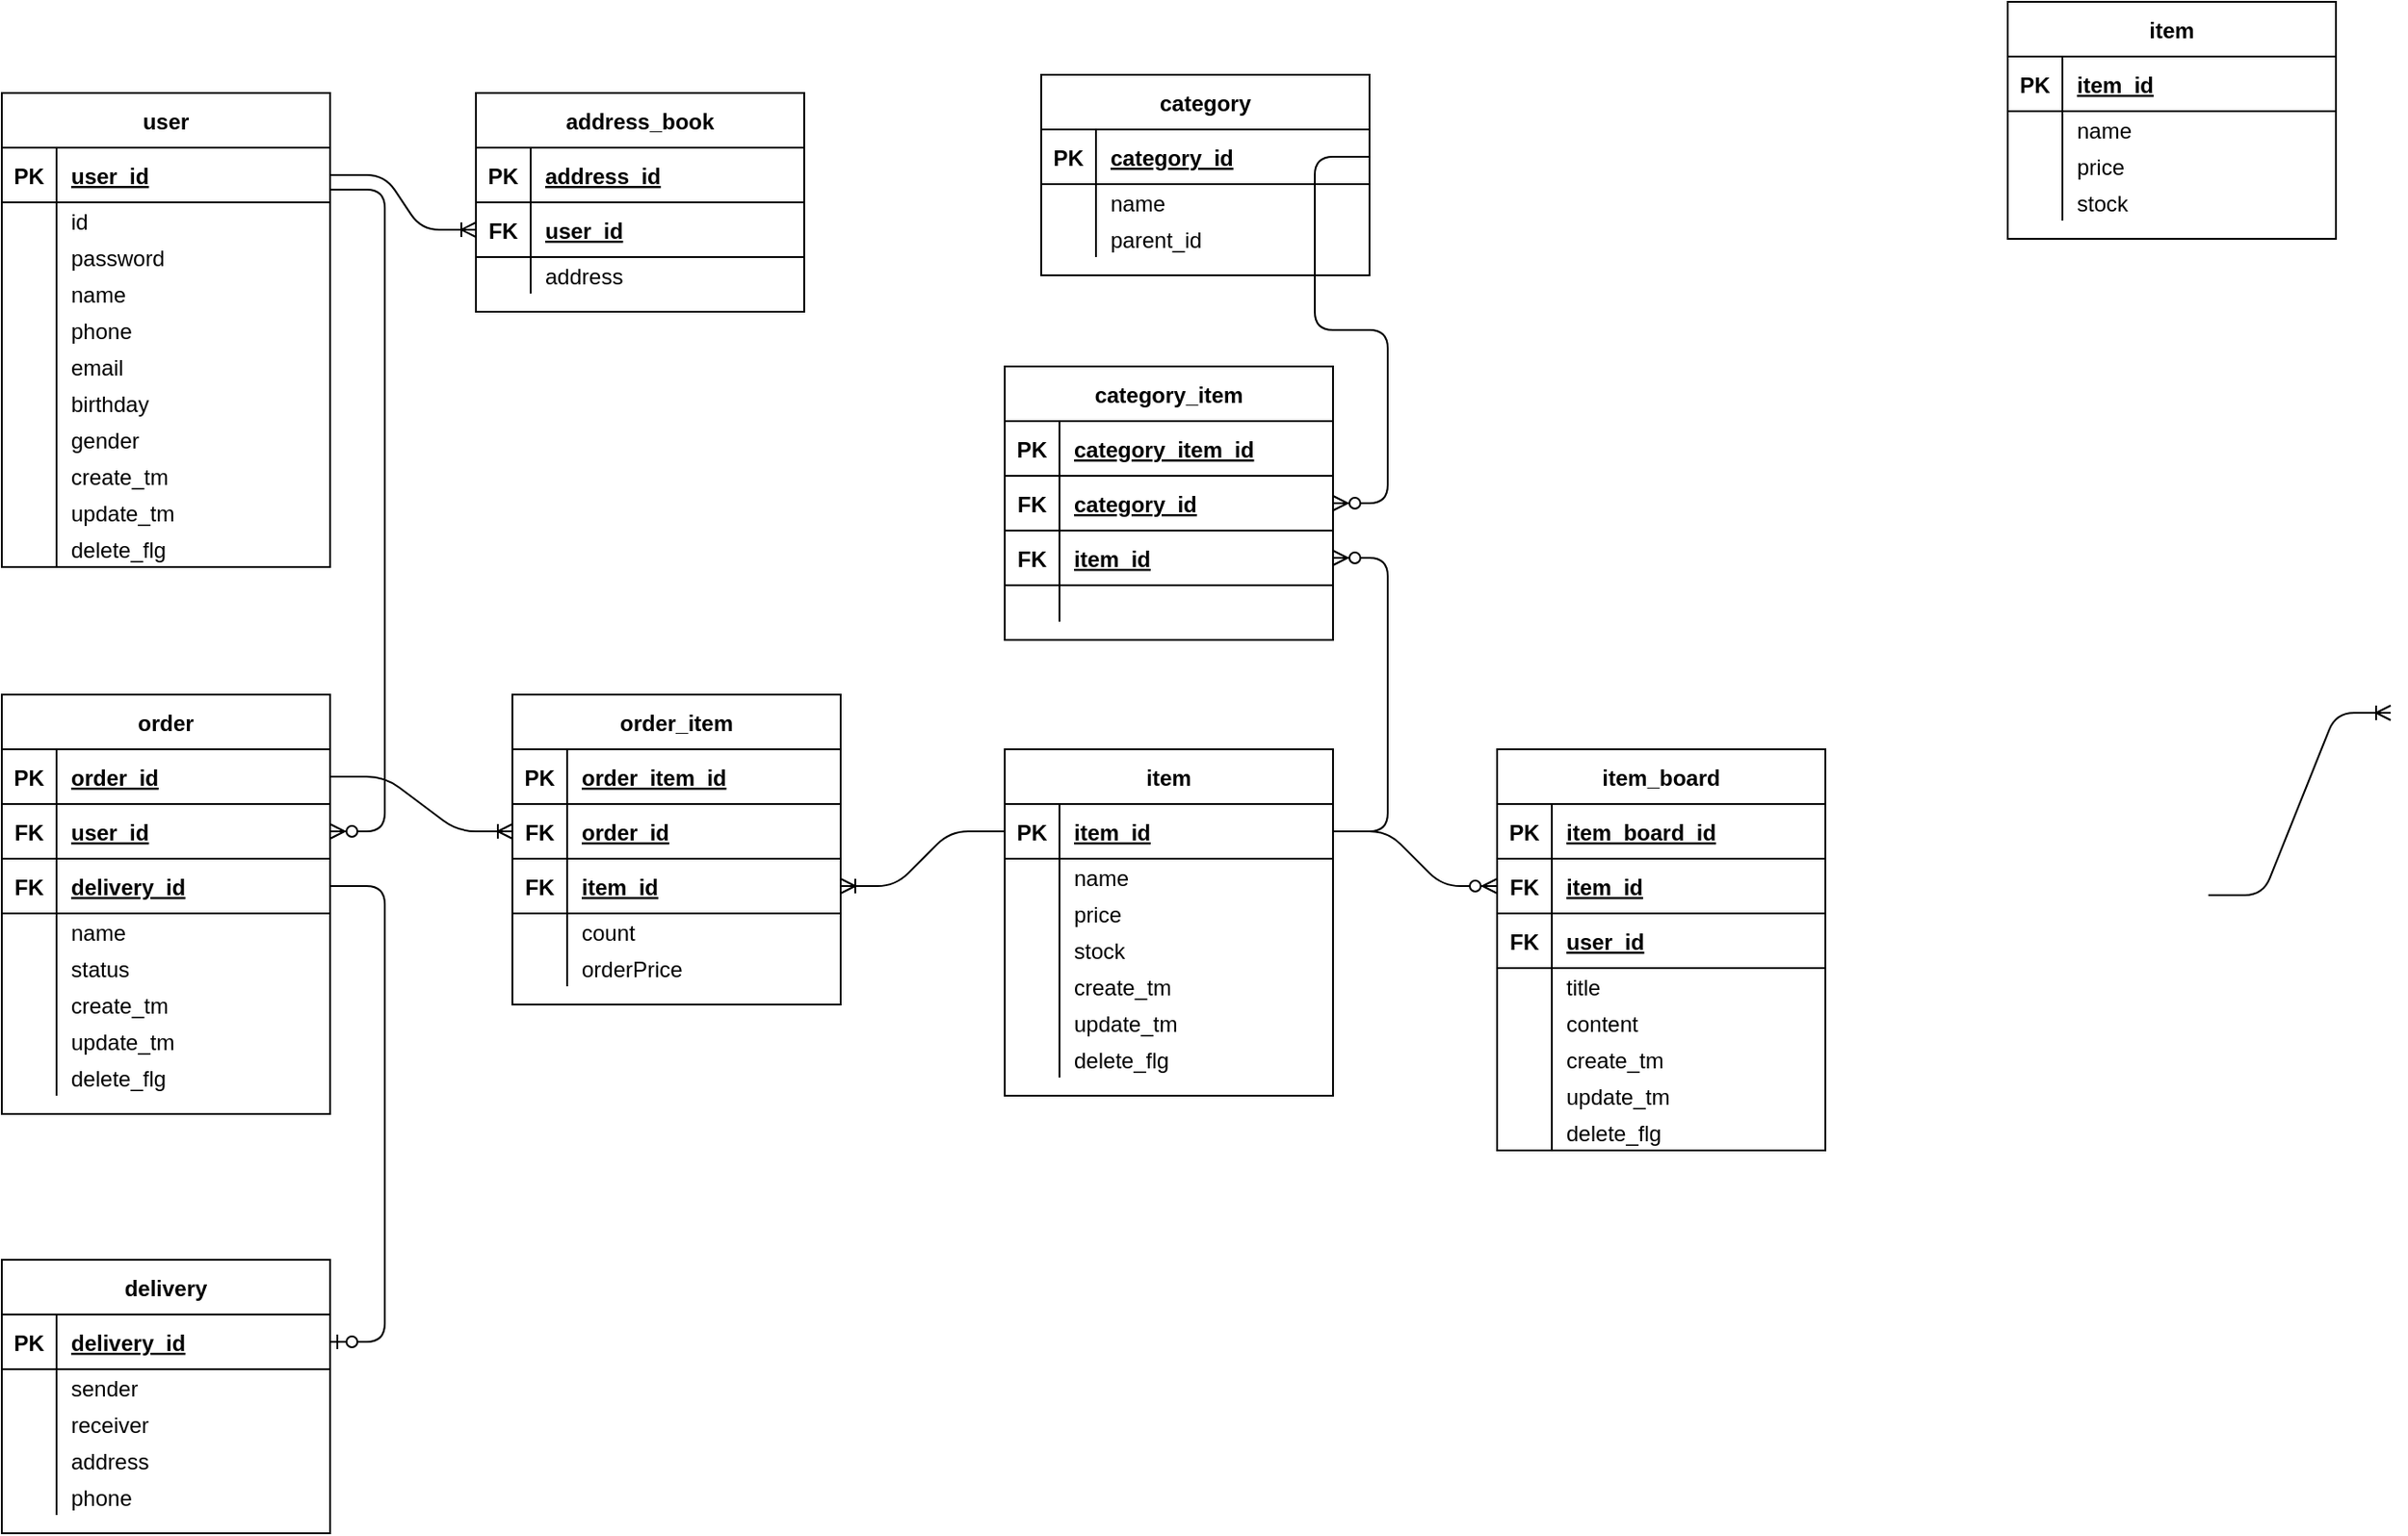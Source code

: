 <mxfile version="14.7.2" type="github">
  <diagram id="hS0-Jv9Vj2bL1MJ7biXk" name="Page-1">
    <mxGraphModel dx="1666" dy="723" grid="1" gridSize="10" guides="1" tooltips="1" connect="1" arrows="1" fold="1" page="1" pageScale="1" pageWidth="3300" pageHeight="4681" math="0" shadow="0">
      <root>
        <object label="" id="0">
          <mxCell />
        </object>
        <mxCell id="1" parent="0" />
        <mxCell id="uE4KDx4OiM6YPT5_iRpZ-2" value="user" style="shape=table;startSize=30;container=1;collapsible=1;childLayout=tableLayout;fixedRows=1;rowLines=0;fontStyle=1;align=center;resizeLast=1;" parent="1" vertex="1">
          <mxGeometry x="70" y="60" width="180" height="260" as="geometry" />
        </mxCell>
        <mxCell id="uE4KDx4OiM6YPT5_iRpZ-3" value="" style="shape=partialRectangle;collapsible=0;dropTarget=0;pointerEvents=0;fillColor=none;top=0;left=0;bottom=1;right=0;points=[[0,0.5],[1,0.5]];portConstraint=eastwest;" parent="uE4KDx4OiM6YPT5_iRpZ-2" vertex="1">
          <mxGeometry y="30" width="180" height="30" as="geometry" />
        </mxCell>
        <mxCell id="uE4KDx4OiM6YPT5_iRpZ-4" value="PK" style="shape=partialRectangle;connectable=0;fillColor=none;top=0;left=0;bottom=0;right=0;fontStyle=1;overflow=hidden;" parent="uE4KDx4OiM6YPT5_iRpZ-3" vertex="1">
          <mxGeometry width="30" height="30" as="geometry" />
        </mxCell>
        <mxCell id="uE4KDx4OiM6YPT5_iRpZ-5" value="user_id" style="shape=partialRectangle;connectable=0;fillColor=none;top=0;left=0;bottom=0;right=0;align=left;spacingLeft=6;fontStyle=5;overflow=hidden;" parent="uE4KDx4OiM6YPT5_iRpZ-3" vertex="1">
          <mxGeometry x="30" width="150" height="30" as="geometry" />
        </mxCell>
        <mxCell id="uE4KDx4OiM6YPT5_iRpZ-6" value="" style="shape=partialRectangle;collapsible=0;dropTarget=0;pointerEvents=0;fillColor=none;top=0;left=0;bottom=0;right=0;points=[[0,0.5],[1,0.5]];portConstraint=eastwest;" parent="uE4KDx4OiM6YPT5_iRpZ-2" vertex="1">
          <mxGeometry y="60" width="180" height="20" as="geometry" />
        </mxCell>
        <mxCell id="uE4KDx4OiM6YPT5_iRpZ-7" value="" style="shape=partialRectangle;connectable=0;fillColor=none;top=0;left=0;bottom=0;right=0;editable=1;overflow=hidden;" parent="uE4KDx4OiM6YPT5_iRpZ-6" vertex="1">
          <mxGeometry width="30" height="20" as="geometry" />
        </mxCell>
        <mxCell id="uE4KDx4OiM6YPT5_iRpZ-8" value="id " style="shape=partialRectangle;connectable=0;fillColor=none;top=0;left=0;bottom=0;right=0;align=left;spacingLeft=6;overflow=hidden;" parent="uE4KDx4OiM6YPT5_iRpZ-6" vertex="1">
          <mxGeometry x="30" width="150" height="20" as="geometry" />
        </mxCell>
        <mxCell id="uE4KDx4OiM6YPT5_iRpZ-9" value="" style="shape=partialRectangle;collapsible=0;dropTarget=0;pointerEvents=0;fillColor=none;top=0;left=0;bottom=0;right=0;points=[[0,0.5],[1,0.5]];portConstraint=eastwest;" parent="uE4KDx4OiM6YPT5_iRpZ-2" vertex="1">
          <mxGeometry y="80" width="180" height="20" as="geometry" />
        </mxCell>
        <mxCell id="uE4KDx4OiM6YPT5_iRpZ-10" value="" style="shape=partialRectangle;connectable=0;fillColor=none;top=0;left=0;bottom=0;right=0;editable=1;overflow=hidden;" parent="uE4KDx4OiM6YPT5_iRpZ-9" vertex="1">
          <mxGeometry width="30" height="20" as="geometry" />
        </mxCell>
        <mxCell id="uE4KDx4OiM6YPT5_iRpZ-11" value="password" style="shape=partialRectangle;connectable=0;fillColor=none;top=0;left=0;bottom=0;right=0;align=left;spacingLeft=6;overflow=hidden;" parent="uE4KDx4OiM6YPT5_iRpZ-9" vertex="1">
          <mxGeometry x="30" width="150" height="20" as="geometry" />
        </mxCell>
        <mxCell id="dlGjpm0x64itvXXGKCWl-2" value="" style="shape=partialRectangle;collapsible=0;dropTarget=0;pointerEvents=0;fillColor=none;top=0;left=0;bottom=0;right=0;points=[[0,0.5],[1,0.5]];portConstraint=eastwest;" parent="uE4KDx4OiM6YPT5_iRpZ-2" vertex="1">
          <mxGeometry y="100" width="180" height="20" as="geometry" />
        </mxCell>
        <mxCell id="dlGjpm0x64itvXXGKCWl-3" value="" style="shape=partialRectangle;connectable=0;fillColor=none;top=0;left=0;bottom=0;right=0;editable=1;overflow=hidden;" parent="dlGjpm0x64itvXXGKCWl-2" vertex="1">
          <mxGeometry width="30" height="20" as="geometry" />
        </mxCell>
        <mxCell id="dlGjpm0x64itvXXGKCWl-4" value="name" style="shape=partialRectangle;connectable=0;fillColor=none;top=0;left=0;bottom=0;right=0;align=left;spacingLeft=6;overflow=hidden;" parent="dlGjpm0x64itvXXGKCWl-2" vertex="1">
          <mxGeometry x="30" width="150" height="20" as="geometry" />
        </mxCell>
        <mxCell id="dlGjpm0x64itvXXGKCWl-5" value="" style="shape=partialRectangle;collapsible=0;dropTarget=0;pointerEvents=0;fillColor=none;top=0;left=0;bottom=0;right=0;points=[[0,0.5],[1,0.5]];portConstraint=eastwest;" parent="uE4KDx4OiM6YPT5_iRpZ-2" vertex="1">
          <mxGeometry y="120" width="180" height="20" as="geometry" />
        </mxCell>
        <mxCell id="dlGjpm0x64itvXXGKCWl-6" value="" style="shape=partialRectangle;connectable=0;fillColor=none;top=0;left=0;bottom=0;right=0;editable=1;overflow=hidden;" parent="dlGjpm0x64itvXXGKCWl-5" vertex="1">
          <mxGeometry width="30" height="20" as="geometry" />
        </mxCell>
        <mxCell id="dlGjpm0x64itvXXGKCWl-7" value="phone" style="shape=partialRectangle;connectable=0;fillColor=none;top=0;left=0;bottom=0;right=0;align=left;spacingLeft=6;overflow=hidden;" parent="dlGjpm0x64itvXXGKCWl-5" vertex="1">
          <mxGeometry x="30" width="150" height="20" as="geometry" />
        </mxCell>
        <mxCell id="uE4KDx4OiM6YPT5_iRpZ-12" value="" style="shape=partialRectangle;collapsible=0;dropTarget=0;pointerEvents=0;fillColor=none;top=0;left=0;bottom=0;right=0;points=[[0,0.5],[1,0.5]];portConstraint=eastwest;" parent="uE4KDx4OiM6YPT5_iRpZ-2" vertex="1">
          <mxGeometry y="140" width="180" height="20" as="geometry" />
        </mxCell>
        <mxCell id="uE4KDx4OiM6YPT5_iRpZ-13" value="" style="shape=partialRectangle;connectable=0;fillColor=none;top=0;left=0;bottom=0;right=0;editable=1;overflow=hidden;" parent="uE4KDx4OiM6YPT5_iRpZ-12" vertex="1">
          <mxGeometry width="30" height="20" as="geometry" />
        </mxCell>
        <mxCell id="uE4KDx4OiM6YPT5_iRpZ-14" value="email" style="shape=partialRectangle;connectable=0;fillColor=none;top=0;left=0;bottom=0;right=0;align=left;spacingLeft=6;overflow=hidden;" parent="uE4KDx4OiM6YPT5_iRpZ-12" vertex="1">
          <mxGeometry x="30" width="150" height="20" as="geometry" />
        </mxCell>
        <mxCell id="KVE85p57WVLiW_LMR4PC-61" value="" style="shape=partialRectangle;collapsible=0;dropTarget=0;pointerEvents=0;fillColor=none;top=0;left=0;bottom=0;right=0;points=[[0,0.5],[1,0.5]];portConstraint=eastwest;" parent="uE4KDx4OiM6YPT5_iRpZ-2" vertex="1">
          <mxGeometry y="160" width="180" height="20" as="geometry" />
        </mxCell>
        <mxCell id="KVE85p57WVLiW_LMR4PC-62" value="" style="shape=partialRectangle;connectable=0;fillColor=none;top=0;left=0;bottom=0;right=0;editable=1;overflow=hidden;" parent="KVE85p57WVLiW_LMR4PC-61" vertex="1">
          <mxGeometry width="30" height="20" as="geometry" />
        </mxCell>
        <mxCell id="KVE85p57WVLiW_LMR4PC-63" value="birthday" style="shape=partialRectangle;connectable=0;fillColor=none;top=0;left=0;bottom=0;right=0;align=left;spacingLeft=6;overflow=hidden;" parent="KVE85p57WVLiW_LMR4PC-61" vertex="1">
          <mxGeometry x="30" width="150" height="20" as="geometry" />
        </mxCell>
        <mxCell id="KVE85p57WVLiW_LMR4PC-64" value="" style="shape=partialRectangle;collapsible=0;dropTarget=0;pointerEvents=0;fillColor=none;top=0;left=0;bottom=0;right=0;points=[[0,0.5],[1,0.5]];portConstraint=eastwest;" parent="uE4KDx4OiM6YPT5_iRpZ-2" vertex="1">
          <mxGeometry y="180" width="180" height="20" as="geometry" />
        </mxCell>
        <mxCell id="KVE85p57WVLiW_LMR4PC-65" value="" style="shape=partialRectangle;connectable=0;fillColor=none;top=0;left=0;bottom=0;right=0;editable=1;overflow=hidden;" parent="KVE85p57WVLiW_LMR4PC-64" vertex="1">
          <mxGeometry width="30" height="20" as="geometry" />
        </mxCell>
        <mxCell id="KVE85p57WVLiW_LMR4PC-66" value="gender" style="shape=partialRectangle;connectable=0;fillColor=none;top=0;left=0;bottom=0;right=0;align=left;spacingLeft=6;overflow=hidden;" parent="KVE85p57WVLiW_LMR4PC-64" vertex="1">
          <mxGeometry x="30" width="150" height="20" as="geometry" />
        </mxCell>
        <mxCell id="KVE85p57WVLiW_LMR4PC-67" value="" style="shape=partialRectangle;collapsible=0;dropTarget=0;pointerEvents=0;fillColor=none;top=0;left=0;bottom=0;right=0;points=[[0,0.5],[1,0.5]];portConstraint=eastwest;" parent="uE4KDx4OiM6YPT5_iRpZ-2" vertex="1">
          <mxGeometry y="200" width="180" height="20" as="geometry" />
        </mxCell>
        <mxCell id="KVE85p57WVLiW_LMR4PC-68" value="" style="shape=partialRectangle;connectable=0;fillColor=none;top=0;left=0;bottom=0;right=0;editable=1;overflow=hidden;" parent="KVE85p57WVLiW_LMR4PC-67" vertex="1">
          <mxGeometry width="30" height="20" as="geometry" />
        </mxCell>
        <mxCell id="KVE85p57WVLiW_LMR4PC-69" value="create_tm" style="shape=partialRectangle;connectable=0;fillColor=none;top=0;left=0;bottom=0;right=0;align=left;spacingLeft=6;overflow=hidden;" parent="KVE85p57WVLiW_LMR4PC-67" vertex="1">
          <mxGeometry x="30" width="150" height="20" as="geometry" />
        </mxCell>
        <mxCell id="KVE85p57WVLiW_LMR4PC-70" value="" style="shape=partialRectangle;collapsible=0;dropTarget=0;pointerEvents=0;fillColor=none;top=0;left=0;bottom=0;right=0;points=[[0,0.5],[1,0.5]];portConstraint=eastwest;" parent="uE4KDx4OiM6YPT5_iRpZ-2" vertex="1">
          <mxGeometry y="220" width="180" height="20" as="geometry" />
        </mxCell>
        <mxCell id="KVE85p57WVLiW_LMR4PC-71" value="" style="shape=partialRectangle;connectable=0;fillColor=none;top=0;left=0;bottom=0;right=0;editable=1;overflow=hidden;" parent="KVE85p57WVLiW_LMR4PC-70" vertex="1">
          <mxGeometry width="30" height="20" as="geometry" />
        </mxCell>
        <mxCell id="KVE85p57WVLiW_LMR4PC-72" value="update_tm" style="shape=partialRectangle;connectable=0;fillColor=none;top=0;left=0;bottom=0;right=0;align=left;spacingLeft=6;overflow=hidden;" parent="KVE85p57WVLiW_LMR4PC-70" vertex="1">
          <mxGeometry x="30" width="150" height="20" as="geometry" />
        </mxCell>
        <mxCell id="KVE85p57WVLiW_LMR4PC-73" value="" style="shape=partialRectangle;collapsible=0;dropTarget=0;pointerEvents=0;fillColor=none;top=0;left=0;bottom=0;right=0;points=[[0,0.5],[1,0.5]];portConstraint=eastwest;" parent="uE4KDx4OiM6YPT5_iRpZ-2" vertex="1">
          <mxGeometry y="240" width="180" height="20" as="geometry" />
        </mxCell>
        <mxCell id="KVE85p57WVLiW_LMR4PC-74" value="" style="shape=partialRectangle;connectable=0;fillColor=none;top=0;left=0;bottom=0;right=0;editable=1;overflow=hidden;" parent="KVE85p57WVLiW_LMR4PC-73" vertex="1">
          <mxGeometry width="30" height="20" as="geometry" />
        </mxCell>
        <mxCell id="KVE85p57WVLiW_LMR4PC-75" value="delete_flg" style="shape=partialRectangle;connectable=0;fillColor=none;top=0;left=0;bottom=0;right=0;align=left;spacingLeft=6;overflow=hidden;" parent="KVE85p57WVLiW_LMR4PC-73" vertex="1">
          <mxGeometry x="30" width="150" height="20" as="geometry" />
        </mxCell>
        <mxCell id="KVE85p57WVLiW_LMR4PC-6" value="address_book" style="shape=table;startSize=30;container=1;collapsible=1;childLayout=tableLayout;fixedRows=1;rowLines=0;fontStyle=1;align=center;resizeLast=1;" parent="1" vertex="1">
          <mxGeometry x="330" y="60" width="180" height="120" as="geometry" />
        </mxCell>
        <mxCell id="KVE85p57WVLiW_LMR4PC-7" value="" style="shape=partialRectangle;collapsible=0;dropTarget=0;pointerEvents=0;fillColor=none;top=0;left=0;bottom=1;right=0;points=[[0,0.5],[1,0.5]];portConstraint=eastwest;" parent="KVE85p57WVLiW_LMR4PC-6" vertex="1">
          <mxGeometry y="30" width="180" height="30" as="geometry" />
        </mxCell>
        <mxCell id="KVE85p57WVLiW_LMR4PC-8" value="PK" style="shape=partialRectangle;connectable=0;fillColor=none;top=0;left=0;bottom=0;right=0;fontStyle=1;overflow=hidden;" parent="KVE85p57WVLiW_LMR4PC-7" vertex="1">
          <mxGeometry width="30" height="30" as="geometry" />
        </mxCell>
        <mxCell id="KVE85p57WVLiW_LMR4PC-9" value="address_id" style="shape=partialRectangle;connectable=0;fillColor=none;top=0;left=0;bottom=0;right=0;align=left;spacingLeft=6;fontStyle=5;overflow=hidden;" parent="KVE85p57WVLiW_LMR4PC-7" vertex="1">
          <mxGeometry x="30" width="150" height="30" as="geometry" />
        </mxCell>
        <mxCell id="KVE85p57WVLiW_LMR4PC-76" value="" style="shape=partialRectangle;collapsible=0;dropTarget=0;pointerEvents=0;fillColor=none;top=0;left=0;bottom=1;right=0;points=[[0,0.5],[1,0.5]];portConstraint=eastwest;" parent="KVE85p57WVLiW_LMR4PC-6" vertex="1">
          <mxGeometry y="60" width="180" height="30" as="geometry" />
        </mxCell>
        <mxCell id="KVE85p57WVLiW_LMR4PC-77" value="FK" style="shape=partialRectangle;connectable=0;fillColor=none;top=0;left=0;bottom=0;right=0;fontStyle=1;overflow=hidden;" parent="KVE85p57WVLiW_LMR4PC-76" vertex="1">
          <mxGeometry width="30" height="30" as="geometry" />
        </mxCell>
        <mxCell id="KVE85p57WVLiW_LMR4PC-78" value="user_id" style="shape=partialRectangle;connectable=0;fillColor=none;top=0;left=0;bottom=0;right=0;align=left;spacingLeft=6;fontStyle=5;overflow=hidden;" parent="KVE85p57WVLiW_LMR4PC-76" vertex="1">
          <mxGeometry x="30" width="150" height="30" as="geometry" />
        </mxCell>
        <mxCell id="KVE85p57WVLiW_LMR4PC-10" value="" style="shape=partialRectangle;collapsible=0;dropTarget=0;pointerEvents=0;fillColor=none;top=0;left=0;bottom=0;right=0;points=[[0,0.5],[1,0.5]];portConstraint=eastwest;" parent="KVE85p57WVLiW_LMR4PC-6" vertex="1">
          <mxGeometry y="90" width="180" height="20" as="geometry" />
        </mxCell>
        <mxCell id="KVE85p57WVLiW_LMR4PC-11" value="" style="shape=partialRectangle;connectable=0;fillColor=none;top=0;left=0;bottom=0;right=0;editable=1;overflow=hidden;" parent="KVE85p57WVLiW_LMR4PC-10" vertex="1">
          <mxGeometry width="30" height="20" as="geometry" />
        </mxCell>
        <mxCell id="KVE85p57WVLiW_LMR4PC-12" value="address" style="shape=partialRectangle;connectable=0;fillColor=none;top=0;left=0;bottom=0;right=0;align=left;spacingLeft=6;overflow=hidden;" parent="KVE85p57WVLiW_LMR4PC-10" vertex="1">
          <mxGeometry x="30" width="150" height="20" as="geometry" />
        </mxCell>
        <mxCell id="KVE85p57WVLiW_LMR4PC-38" value="item" style="shape=table;startSize=30;container=1;collapsible=1;childLayout=tableLayout;fixedRows=1;rowLines=0;fontStyle=1;align=center;resizeLast=1;" parent="1" vertex="1">
          <mxGeometry x="620" y="420" width="180" height="190" as="geometry" />
        </mxCell>
        <mxCell id="KVE85p57WVLiW_LMR4PC-39" value="" style="shape=partialRectangle;collapsible=0;dropTarget=0;pointerEvents=0;fillColor=none;top=0;left=0;bottom=1;right=0;points=[[0,0.5],[1,0.5]];portConstraint=eastwest;" parent="KVE85p57WVLiW_LMR4PC-38" vertex="1">
          <mxGeometry y="30" width="180" height="30" as="geometry" />
        </mxCell>
        <mxCell id="KVE85p57WVLiW_LMR4PC-40" value="PK" style="shape=partialRectangle;connectable=0;fillColor=none;top=0;left=0;bottom=0;right=0;fontStyle=1;overflow=hidden;" parent="KVE85p57WVLiW_LMR4PC-39" vertex="1">
          <mxGeometry width="30" height="30" as="geometry" />
        </mxCell>
        <mxCell id="KVE85p57WVLiW_LMR4PC-41" value="item_id" style="shape=partialRectangle;connectable=0;fillColor=none;top=0;left=0;bottom=0;right=0;align=left;spacingLeft=6;fontStyle=5;overflow=hidden;" parent="KVE85p57WVLiW_LMR4PC-39" vertex="1">
          <mxGeometry x="30" width="150" height="30" as="geometry" />
        </mxCell>
        <mxCell id="KVE85p57WVLiW_LMR4PC-42" value="" style="shape=partialRectangle;collapsible=0;dropTarget=0;pointerEvents=0;fillColor=none;top=0;left=0;bottom=0;right=0;points=[[0,0.5],[1,0.5]];portConstraint=eastwest;" parent="KVE85p57WVLiW_LMR4PC-38" vertex="1">
          <mxGeometry y="60" width="180" height="20" as="geometry" />
        </mxCell>
        <mxCell id="KVE85p57WVLiW_LMR4PC-43" value="" style="shape=partialRectangle;connectable=0;fillColor=none;top=0;left=0;bottom=0;right=0;editable=1;overflow=hidden;" parent="KVE85p57WVLiW_LMR4PC-42" vertex="1">
          <mxGeometry width="30" height="20" as="geometry" />
        </mxCell>
        <mxCell id="KVE85p57WVLiW_LMR4PC-44" value="name" style="shape=partialRectangle;connectable=0;fillColor=none;top=0;left=0;bottom=0;right=0;align=left;spacingLeft=6;overflow=hidden;" parent="KVE85p57WVLiW_LMR4PC-42" vertex="1">
          <mxGeometry x="30" width="150" height="20" as="geometry" />
        </mxCell>
        <mxCell id="KVE85p57WVLiW_LMR4PC-45" value="" style="shape=partialRectangle;collapsible=0;dropTarget=0;pointerEvents=0;fillColor=none;top=0;left=0;bottom=0;right=0;points=[[0,0.5],[1,0.5]];portConstraint=eastwest;" parent="KVE85p57WVLiW_LMR4PC-38" vertex="1">
          <mxGeometry y="80" width="180" height="20" as="geometry" />
        </mxCell>
        <mxCell id="KVE85p57WVLiW_LMR4PC-46" value="" style="shape=partialRectangle;connectable=0;fillColor=none;top=0;left=0;bottom=0;right=0;editable=1;overflow=hidden;" parent="KVE85p57WVLiW_LMR4PC-45" vertex="1">
          <mxGeometry width="30" height="20" as="geometry" />
        </mxCell>
        <mxCell id="KVE85p57WVLiW_LMR4PC-47" value="price" style="shape=partialRectangle;connectable=0;fillColor=none;top=0;left=0;bottom=0;right=0;align=left;spacingLeft=6;overflow=hidden;" parent="KVE85p57WVLiW_LMR4PC-45" vertex="1">
          <mxGeometry x="30" width="150" height="20" as="geometry" />
        </mxCell>
        <mxCell id="KVE85p57WVLiW_LMR4PC-48" value="" style="shape=partialRectangle;collapsible=0;dropTarget=0;pointerEvents=0;fillColor=none;top=0;left=0;bottom=0;right=0;points=[[0,0.5],[1,0.5]];portConstraint=eastwest;" parent="KVE85p57WVLiW_LMR4PC-38" vertex="1">
          <mxGeometry y="100" width="180" height="20" as="geometry" />
        </mxCell>
        <mxCell id="KVE85p57WVLiW_LMR4PC-49" value="" style="shape=partialRectangle;connectable=0;fillColor=none;top=0;left=0;bottom=0;right=0;editable=1;overflow=hidden;" parent="KVE85p57WVLiW_LMR4PC-48" vertex="1">
          <mxGeometry width="30" height="20" as="geometry" />
        </mxCell>
        <mxCell id="KVE85p57WVLiW_LMR4PC-50" value="stock" style="shape=partialRectangle;connectable=0;fillColor=none;top=0;left=0;bottom=0;right=0;align=left;spacingLeft=6;overflow=hidden;" parent="KVE85p57WVLiW_LMR4PC-48" vertex="1">
          <mxGeometry x="30" width="150" height="20" as="geometry" />
        </mxCell>
        <mxCell id="8dBJmr-zSAUAbDQoTnHH-64" value="" style="shape=partialRectangle;collapsible=0;dropTarget=0;pointerEvents=0;fillColor=none;top=0;left=0;bottom=0;right=0;points=[[0,0.5],[1,0.5]];portConstraint=eastwest;" parent="KVE85p57WVLiW_LMR4PC-38" vertex="1">
          <mxGeometry y="120" width="180" height="20" as="geometry" />
        </mxCell>
        <mxCell id="8dBJmr-zSAUAbDQoTnHH-65" value="" style="shape=partialRectangle;connectable=0;fillColor=none;top=0;left=0;bottom=0;right=0;editable=1;overflow=hidden;" parent="8dBJmr-zSAUAbDQoTnHH-64" vertex="1">
          <mxGeometry width="30" height="20" as="geometry" />
        </mxCell>
        <mxCell id="8dBJmr-zSAUAbDQoTnHH-66" value="create_tm" style="shape=partialRectangle;connectable=0;fillColor=none;top=0;left=0;bottom=0;right=0;align=left;spacingLeft=6;overflow=hidden;" parent="8dBJmr-zSAUAbDQoTnHH-64" vertex="1">
          <mxGeometry x="30" width="150" height="20" as="geometry" />
        </mxCell>
        <mxCell id="8dBJmr-zSAUAbDQoTnHH-67" value="" style="shape=partialRectangle;collapsible=0;dropTarget=0;pointerEvents=0;fillColor=none;top=0;left=0;bottom=0;right=0;points=[[0,0.5],[1,0.5]];portConstraint=eastwest;" parent="KVE85p57WVLiW_LMR4PC-38" vertex="1">
          <mxGeometry y="140" width="180" height="20" as="geometry" />
        </mxCell>
        <mxCell id="8dBJmr-zSAUAbDQoTnHH-68" value="" style="shape=partialRectangle;connectable=0;fillColor=none;top=0;left=0;bottom=0;right=0;editable=1;overflow=hidden;" parent="8dBJmr-zSAUAbDQoTnHH-67" vertex="1">
          <mxGeometry width="30" height="20" as="geometry" />
        </mxCell>
        <mxCell id="8dBJmr-zSAUAbDQoTnHH-69" value="update_tm" style="shape=partialRectangle;connectable=0;fillColor=none;top=0;left=0;bottom=0;right=0;align=left;spacingLeft=6;overflow=hidden;" parent="8dBJmr-zSAUAbDQoTnHH-67" vertex="1">
          <mxGeometry x="30" width="150" height="20" as="geometry" />
        </mxCell>
        <mxCell id="8dBJmr-zSAUAbDQoTnHH-70" value="" style="shape=partialRectangle;collapsible=0;dropTarget=0;pointerEvents=0;fillColor=none;top=0;left=0;bottom=0;right=0;points=[[0,0.5],[1,0.5]];portConstraint=eastwest;" parent="KVE85p57WVLiW_LMR4PC-38" vertex="1">
          <mxGeometry y="160" width="180" height="20" as="geometry" />
        </mxCell>
        <mxCell id="8dBJmr-zSAUAbDQoTnHH-71" value="" style="shape=partialRectangle;connectable=0;fillColor=none;top=0;left=0;bottom=0;right=0;editable=1;overflow=hidden;" parent="8dBJmr-zSAUAbDQoTnHH-70" vertex="1">
          <mxGeometry width="30" height="20" as="geometry" />
        </mxCell>
        <mxCell id="8dBJmr-zSAUAbDQoTnHH-72" value="delete_flg" style="shape=partialRectangle;connectable=0;fillColor=none;top=0;left=0;bottom=0;right=0;align=left;spacingLeft=6;overflow=hidden;" parent="8dBJmr-zSAUAbDQoTnHH-70" vertex="1">
          <mxGeometry x="30" width="150" height="20" as="geometry" />
        </mxCell>
        <mxCell id="KVE85p57WVLiW_LMR4PC-80" value="" style="edgeStyle=entityRelationEdgeStyle;fontSize=12;html=1;endArrow=ERoneToMany;exitX=1;exitY=0.5;exitDx=0;exitDy=0;entryX=0;entryY=0.5;entryDx=0;entryDy=0;" parent="1" source="uE4KDx4OiM6YPT5_iRpZ-3" target="KVE85p57WVLiW_LMR4PC-76" edge="1">
          <mxGeometry width="100" height="100" relative="1" as="geometry">
            <mxPoint x="670" y="310" as="sourcePoint" />
            <mxPoint x="770" y="210" as="targetPoint" />
          </mxGeometry>
        </mxCell>
        <mxCell id="eBJIV7cML-rCUQuDGR7G-7" value="category" style="shape=table;startSize=30;container=1;collapsible=1;childLayout=tableLayout;fixedRows=1;rowLines=0;fontStyle=1;align=center;resizeLast=1;" parent="1" vertex="1">
          <mxGeometry x="640" y="50" width="180" height="110" as="geometry" />
        </mxCell>
        <mxCell id="eBJIV7cML-rCUQuDGR7G-8" value="" style="shape=partialRectangle;collapsible=0;dropTarget=0;pointerEvents=0;fillColor=none;top=0;left=0;bottom=1;right=0;points=[[0,0.5],[1,0.5]];portConstraint=eastwest;" parent="eBJIV7cML-rCUQuDGR7G-7" vertex="1">
          <mxGeometry y="30" width="180" height="30" as="geometry" />
        </mxCell>
        <mxCell id="eBJIV7cML-rCUQuDGR7G-9" value="PK" style="shape=partialRectangle;connectable=0;fillColor=none;top=0;left=0;bottom=0;right=0;fontStyle=1;overflow=hidden;" parent="eBJIV7cML-rCUQuDGR7G-8" vertex="1">
          <mxGeometry width="30" height="30" as="geometry" />
        </mxCell>
        <mxCell id="eBJIV7cML-rCUQuDGR7G-10" value="category_id" style="shape=partialRectangle;connectable=0;fillColor=none;top=0;left=0;bottom=0;right=0;align=left;spacingLeft=6;fontStyle=5;overflow=hidden;" parent="eBJIV7cML-rCUQuDGR7G-8" vertex="1">
          <mxGeometry x="30" width="150" height="30" as="geometry" />
        </mxCell>
        <mxCell id="eBJIV7cML-rCUQuDGR7G-11" value="" style="shape=partialRectangle;collapsible=0;dropTarget=0;pointerEvents=0;fillColor=none;top=0;left=0;bottom=0;right=0;points=[[0,0.5],[1,0.5]];portConstraint=eastwest;" parent="eBJIV7cML-rCUQuDGR7G-7" vertex="1">
          <mxGeometry y="60" width="180" height="20" as="geometry" />
        </mxCell>
        <mxCell id="eBJIV7cML-rCUQuDGR7G-12" value="" style="shape=partialRectangle;connectable=0;fillColor=none;top=0;left=0;bottom=0;right=0;editable=1;overflow=hidden;" parent="eBJIV7cML-rCUQuDGR7G-11" vertex="1">
          <mxGeometry width="30" height="20" as="geometry" />
        </mxCell>
        <mxCell id="eBJIV7cML-rCUQuDGR7G-13" value="name" style="shape=partialRectangle;connectable=0;fillColor=none;top=0;left=0;bottom=0;right=0;align=left;spacingLeft=6;overflow=hidden;" parent="eBJIV7cML-rCUQuDGR7G-11" vertex="1">
          <mxGeometry x="30" width="150" height="20" as="geometry" />
        </mxCell>
        <mxCell id="eBJIV7cML-rCUQuDGR7G-14" value="" style="shape=partialRectangle;collapsible=0;dropTarget=0;pointerEvents=0;fillColor=none;top=0;left=0;bottom=0;right=0;points=[[0,0.5],[1,0.5]];portConstraint=eastwest;" parent="eBJIV7cML-rCUQuDGR7G-7" vertex="1">
          <mxGeometry y="80" width="180" height="20" as="geometry" />
        </mxCell>
        <mxCell id="eBJIV7cML-rCUQuDGR7G-15" value="" style="shape=partialRectangle;connectable=0;fillColor=none;top=0;left=0;bottom=0;right=0;editable=1;overflow=hidden;" parent="eBJIV7cML-rCUQuDGR7G-14" vertex="1">
          <mxGeometry width="30" height="20" as="geometry" />
        </mxCell>
        <mxCell id="eBJIV7cML-rCUQuDGR7G-16" value="parent_id" style="shape=partialRectangle;connectable=0;fillColor=none;top=0;left=0;bottom=0;right=0;align=left;spacingLeft=6;overflow=hidden;" parent="eBJIV7cML-rCUQuDGR7G-14" vertex="1">
          <mxGeometry x="30" width="150" height="20" as="geometry" />
        </mxCell>
        <mxCell id="WUAjxPIV92IQ2jFyhPLb-1" value="item" style="shape=table;startSize=30;container=1;collapsible=1;childLayout=tableLayout;fixedRows=1;rowLines=0;fontStyle=1;align=center;resizeLast=1;" parent="1" vertex="1">
          <mxGeometry x="1170" y="10" width="180" height="130" as="geometry" />
        </mxCell>
        <mxCell id="WUAjxPIV92IQ2jFyhPLb-2" value="" style="shape=partialRectangle;collapsible=0;dropTarget=0;pointerEvents=0;fillColor=none;top=0;left=0;bottom=1;right=0;points=[[0,0.5],[1,0.5]];portConstraint=eastwest;" parent="WUAjxPIV92IQ2jFyhPLb-1" vertex="1">
          <mxGeometry y="30" width="180" height="30" as="geometry" />
        </mxCell>
        <mxCell id="WUAjxPIV92IQ2jFyhPLb-3" value="PK" style="shape=partialRectangle;connectable=0;fillColor=none;top=0;left=0;bottom=0;right=0;fontStyle=1;overflow=hidden;" parent="WUAjxPIV92IQ2jFyhPLb-2" vertex="1">
          <mxGeometry width="30" height="30" as="geometry" />
        </mxCell>
        <mxCell id="WUAjxPIV92IQ2jFyhPLb-4" value="item_id" style="shape=partialRectangle;connectable=0;fillColor=none;top=0;left=0;bottom=0;right=0;align=left;spacingLeft=6;fontStyle=5;overflow=hidden;" parent="WUAjxPIV92IQ2jFyhPLb-2" vertex="1">
          <mxGeometry x="30" width="150" height="30" as="geometry" />
        </mxCell>
        <mxCell id="WUAjxPIV92IQ2jFyhPLb-5" value="" style="shape=partialRectangle;collapsible=0;dropTarget=0;pointerEvents=0;fillColor=none;top=0;left=0;bottom=0;right=0;points=[[0,0.5],[1,0.5]];portConstraint=eastwest;" parent="WUAjxPIV92IQ2jFyhPLb-1" vertex="1">
          <mxGeometry y="60" width="180" height="20" as="geometry" />
        </mxCell>
        <mxCell id="WUAjxPIV92IQ2jFyhPLb-6" value="" style="shape=partialRectangle;connectable=0;fillColor=none;top=0;left=0;bottom=0;right=0;editable=1;overflow=hidden;" parent="WUAjxPIV92IQ2jFyhPLb-5" vertex="1">
          <mxGeometry width="30" height="20" as="geometry" />
        </mxCell>
        <mxCell id="WUAjxPIV92IQ2jFyhPLb-7" value="name" style="shape=partialRectangle;connectable=0;fillColor=none;top=0;left=0;bottom=0;right=0;align=left;spacingLeft=6;overflow=hidden;" parent="WUAjxPIV92IQ2jFyhPLb-5" vertex="1">
          <mxGeometry x="30" width="150" height="20" as="geometry" />
        </mxCell>
        <mxCell id="WUAjxPIV92IQ2jFyhPLb-8" value="" style="shape=partialRectangle;collapsible=0;dropTarget=0;pointerEvents=0;fillColor=none;top=0;left=0;bottom=0;right=0;points=[[0,0.5],[1,0.5]];portConstraint=eastwest;" parent="WUAjxPIV92IQ2jFyhPLb-1" vertex="1">
          <mxGeometry y="80" width="180" height="20" as="geometry" />
        </mxCell>
        <mxCell id="WUAjxPIV92IQ2jFyhPLb-9" value="" style="shape=partialRectangle;connectable=0;fillColor=none;top=0;left=0;bottom=0;right=0;editable=1;overflow=hidden;" parent="WUAjxPIV92IQ2jFyhPLb-8" vertex="1">
          <mxGeometry width="30" height="20" as="geometry" />
        </mxCell>
        <mxCell id="WUAjxPIV92IQ2jFyhPLb-10" value="price" style="shape=partialRectangle;connectable=0;fillColor=none;top=0;left=0;bottom=0;right=0;align=left;spacingLeft=6;overflow=hidden;" parent="WUAjxPIV92IQ2jFyhPLb-8" vertex="1">
          <mxGeometry x="30" width="150" height="20" as="geometry" />
        </mxCell>
        <mxCell id="WUAjxPIV92IQ2jFyhPLb-11" value="" style="shape=partialRectangle;collapsible=0;dropTarget=0;pointerEvents=0;fillColor=none;top=0;left=0;bottom=0;right=0;points=[[0,0.5],[1,0.5]];portConstraint=eastwest;" parent="WUAjxPIV92IQ2jFyhPLb-1" vertex="1">
          <mxGeometry y="100" width="180" height="20" as="geometry" />
        </mxCell>
        <mxCell id="WUAjxPIV92IQ2jFyhPLb-12" value="" style="shape=partialRectangle;connectable=0;fillColor=none;top=0;left=0;bottom=0;right=0;editable=1;overflow=hidden;" parent="WUAjxPIV92IQ2jFyhPLb-11" vertex="1">
          <mxGeometry width="30" height="20" as="geometry" />
        </mxCell>
        <mxCell id="WUAjxPIV92IQ2jFyhPLb-13" value="stock" style="shape=partialRectangle;connectable=0;fillColor=none;top=0;left=0;bottom=0;right=0;align=left;spacingLeft=6;overflow=hidden;" parent="WUAjxPIV92IQ2jFyhPLb-11" vertex="1">
          <mxGeometry x="30" width="150" height="20" as="geometry" />
        </mxCell>
        <mxCell id="WUAjxPIV92IQ2jFyhPLb-14" value="order" style="shape=table;startSize=30;container=1;collapsible=1;childLayout=tableLayout;fixedRows=1;rowLines=0;fontStyle=1;align=center;resizeLast=1;" parent="1" vertex="1">
          <mxGeometry x="70" y="390" width="180" height="230" as="geometry" />
        </mxCell>
        <mxCell id="WUAjxPIV92IQ2jFyhPLb-53" value="" style="shape=partialRectangle;collapsible=0;dropTarget=0;pointerEvents=0;fillColor=none;top=0;left=0;bottom=1;right=0;points=[[0,0.5],[1,0.5]];portConstraint=eastwest;" parent="WUAjxPIV92IQ2jFyhPLb-14" vertex="1">
          <mxGeometry y="30" width="180" height="30" as="geometry" />
        </mxCell>
        <mxCell id="WUAjxPIV92IQ2jFyhPLb-54" value="PK" style="shape=partialRectangle;connectable=0;fillColor=none;top=0;left=0;bottom=0;right=0;fontStyle=1;overflow=hidden;" parent="WUAjxPIV92IQ2jFyhPLb-53" vertex="1">
          <mxGeometry width="30" height="30" as="geometry" />
        </mxCell>
        <mxCell id="WUAjxPIV92IQ2jFyhPLb-55" value="order_id" style="shape=partialRectangle;connectable=0;fillColor=none;top=0;left=0;bottom=0;right=0;align=left;spacingLeft=6;fontStyle=5;overflow=hidden;" parent="WUAjxPIV92IQ2jFyhPLb-53" vertex="1">
          <mxGeometry x="30" width="150" height="30" as="geometry" />
        </mxCell>
        <mxCell id="WUAjxPIV92IQ2jFyhPLb-76" value="" style="shape=partialRectangle;collapsible=0;dropTarget=0;pointerEvents=0;fillColor=none;top=0;left=0;bottom=1;right=0;points=[[0,0.5],[1,0.5]];portConstraint=eastwest;" parent="WUAjxPIV92IQ2jFyhPLb-14" vertex="1">
          <mxGeometry y="60" width="180" height="30" as="geometry" />
        </mxCell>
        <mxCell id="WUAjxPIV92IQ2jFyhPLb-77" value="FK" style="shape=partialRectangle;connectable=0;fillColor=none;top=0;left=0;bottom=0;right=0;fontStyle=1;overflow=hidden;" parent="WUAjxPIV92IQ2jFyhPLb-76" vertex="1">
          <mxGeometry width="30" height="30" as="geometry" />
        </mxCell>
        <mxCell id="WUAjxPIV92IQ2jFyhPLb-78" value="user_id" style="shape=partialRectangle;connectable=0;fillColor=none;top=0;left=0;bottom=0;right=0;align=left;spacingLeft=6;fontStyle=5;overflow=hidden;" parent="WUAjxPIV92IQ2jFyhPLb-76" vertex="1">
          <mxGeometry x="30" width="150" height="30" as="geometry" />
        </mxCell>
        <mxCell id="WUAjxPIV92IQ2jFyhPLb-15" value="" style="shape=partialRectangle;collapsible=0;dropTarget=0;pointerEvents=0;fillColor=none;top=0;left=0;bottom=1;right=0;points=[[0,0.5],[1,0.5]];portConstraint=eastwest;" parent="WUAjxPIV92IQ2jFyhPLb-14" vertex="1">
          <mxGeometry y="90" width="180" height="30" as="geometry" />
        </mxCell>
        <mxCell id="WUAjxPIV92IQ2jFyhPLb-16" value="FK" style="shape=partialRectangle;connectable=0;fillColor=none;top=0;left=0;bottom=0;right=0;fontStyle=1;overflow=hidden;" parent="WUAjxPIV92IQ2jFyhPLb-15" vertex="1">
          <mxGeometry width="30" height="30" as="geometry" />
        </mxCell>
        <mxCell id="WUAjxPIV92IQ2jFyhPLb-17" value="delivery_id" style="shape=partialRectangle;connectable=0;fillColor=none;top=0;left=0;bottom=0;right=0;align=left;spacingLeft=6;fontStyle=5;overflow=hidden;" parent="WUAjxPIV92IQ2jFyhPLb-15" vertex="1">
          <mxGeometry x="30" width="150" height="30" as="geometry" />
        </mxCell>
        <mxCell id="WUAjxPIV92IQ2jFyhPLb-18" value="" style="shape=partialRectangle;collapsible=0;dropTarget=0;pointerEvents=0;fillColor=none;top=0;left=0;bottom=0;right=0;points=[[0,0.5],[1,0.5]];portConstraint=eastwest;" parent="WUAjxPIV92IQ2jFyhPLb-14" vertex="1">
          <mxGeometry y="120" width="180" height="20" as="geometry" />
        </mxCell>
        <mxCell id="WUAjxPIV92IQ2jFyhPLb-19" value="" style="shape=partialRectangle;connectable=0;fillColor=none;top=0;left=0;bottom=0;right=0;editable=1;overflow=hidden;" parent="WUAjxPIV92IQ2jFyhPLb-18" vertex="1">
          <mxGeometry width="30" height="20" as="geometry" />
        </mxCell>
        <mxCell id="WUAjxPIV92IQ2jFyhPLb-20" value="name" style="shape=partialRectangle;connectable=0;fillColor=none;top=0;left=0;bottom=0;right=0;align=left;spacingLeft=6;overflow=hidden;" parent="WUAjxPIV92IQ2jFyhPLb-18" vertex="1">
          <mxGeometry x="30" width="150" height="20" as="geometry" />
        </mxCell>
        <mxCell id="WUAjxPIV92IQ2jFyhPLb-24" value="" style="shape=partialRectangle;collapsible=0;dropTarget=0;pointerEvents=0;fillColor=none;top=0;left=0;bottom=0;right=0;points=[[0,0.5],[1,0.5]];portConstraint=eastwest;" parent="WUAjxPIV92IQ2jFyhPLb-14" vertex="1">
          <mxGeometry y="140" width="180" height="20" as="geometry" />
        </mxCell>
        <mxCell id="WUAjxPIV92IQ2jFyhPLb-25" value="" style="shape=partialRectangle;connectable=0;fillColor=none;top=0;left=0;bottom=0;right=0;editable=1;overflow=hidden;" parent="WUAjxPIV92IQ2jFyhPLb-24" vertex="1">
          <mxGeometry width="30" height="20" as="geometry" />
        </mxCell>
        <mxCell id="WUAjxPIV92IQ2jFyhPLb-26" value="status" style="shape=partialRectangle;connectable=0;fillColor=none;top=0;left=0;bottom=0;right=0;align=left;spacingLeft=6;overflow=hidden;" parent="WUAjxPIV92IQ2jFyhPLb-24" vertex="1">
          <mxGeometry x="30" width="150" height="20" as="geometry" />
        </mxCell>
        <mxCell id="8dBJmr-zSAUAbDQoTnHH-77" value="" style="shape=partialRectangle;collapsible=0;dropTarget=0;pointerEvents=0;fillColor=none;top=0;left=0;bottom=0;right=0;points=[[0,0.5],[1,0.5]];portConstraint=eastwest;" parent="WUAjxPIV92IQ2jFyhPLb-14" vertex="1">
          <mxGeometry y="160" width="180" height="20" as="geometry" />
        </mxCell>
        <mxCell id="8dBJmr-zSAUAbDQoTnHH-78" value="" style="shape=partialRectangle;connectable=0;fillColor=none;top=0;left=0;bottom=0;right=0;editable=1;overflow=hidden;" parent="8dBJmr-zSAUAbDQoTnHH-77" vertex="1">
          <mxGeometry width="30" height="20" as="geometry" />
        </mxCell>
        <mxCell id="8dBJmr-zSAUAbDQoTnHH-79" value="create_tm" style="shape=partialRectangle;connectable=0;fillColor=none;top=0;left=0;bottom=0;right=0;align=left;spacingLeft=6;overflow=hidden;" parent="8dBJmr-zSAUAbDQoTnHH-77" vertex="1">
          <mxGeometry x="30" width="150" height="20" as="geometry" />
        </mxCell>
        <mxCell id="8dBJmr-zSAUAbDQoTnHH-80" value="" style="shape=partialRectangle;collapsible=0;dropTarget=0;pointerEvents=0;fillColor=none;top=0;left=0;bottom=0;right=0;points=[[0,0.5],[1,0.5]];portConstraint=eastwest;" parent="WUAjxPIV92IQ2jFyhPLb-14" vertex="1">
          <mxGeometry y="180" width="180" height="20" as="geometry" />
        </mxCell>
        <mxCell id="8dBJmr-zSAUAbDQoTnHH-81" value="" style="shape=partialRectangle;connectable=0;fillColor=none;top=0;left=0;bottom=0;right=0;editable=1;overflow=hidden;" parent="8dBJmr-zSAUAbDQoTnHH-80" vertex="1">
          <mxGeometry width="30" height="20" as="geometry" />
        </mxCell>
        <mxCell id="8dBJmr-zSAUAbDQoTnHH-82" value="update_tm" style="shape=partialRectangle;connectable=0;fillColor=none;top=0;left=0;bottom=0;right=0;align=left;spacingLeft=6;overflow=hidden;" parent="8dBJmr-zSAUAbDQoTnHH-80" vertex="1">
          <mxGeometry x="30" width="150" height="20" as="geometry" />
        </mxCell>
        <mxCell id="8dBJmr-zSAUAbDQoTnHH-83" value="" style="shape=partialRectangle;collapsible=0;dropTarget=0;pointerEvents=0;fillColor=none;top=0;left=0;bottom=0;right=0;points=[[0,0.5],[1,0.5]];portConstraint=eastwest;" parent="WUAjxPIV92IQ2jFyhPLb-14" vertex="1">
          <mxGeometry y="200" width="180" height="20" as="geometry" />
        </mxCell>
        <mxCell id="8dBJmr-zSAUAbDQoTnHH-84" value="" style="shape=partialRectangle;connectable=0;fillColor=none;top=0;left=0;bottom=0;right=0;editable=1;overflow=hidden;" parent="8dBJmr-zSAUAbDQoTnHH-83" vertex="1">
          <mxGeometry width="30" height="20" as="geometry" />
        </mxCell>
        <mxCell id="8dBJmr-zSAUAbDQoTnHH-85" value="delete_flg" style="shape=partialRectangle;connectable=0;fillColor=none;top=0;left=0;bottom=0;right=0;align=left;spacingLeft=6;overflow=hidden;" parent="8dBJmr-zSAUAbDQoTnHH-83" vertex="1">
          <mxGeometry x="30" width="150" height="20" as="geometry" />
        </mxCell>
        <mxCell id="WUAjxPIV92IQ2jFyhPLb-27" value="order_item" style="shape=table;startSize=30;container=1;collapsible=1;childLayout=tableLayout;fixedRows=1;rowLines=0;fontStyle=1;align=center;resizeLast=1;" parent="1" vertex="1">
          <mxGeometry x="350" y="390" width="180" height="170" as="geometry" />
        </mxCell>
        <mxCell id="WUAjxPIV92IQ2jFyhPLb-28" value="" style="shape=partialRectangle;collapsible=0;dropTarget=0;pointerEvents=0;fillColor=none;top=0;left=0;bottom=1;right=0;points=[[0,0.5],[1,0.5]];portConstraint=eastwest;" parent="WUAjxPIV92IQ2jFyhPLb-27" vertex="1">
          <mxGeometry y="30" width="180" height="30" as="geometry" />
        </mxCell>
        <mxCell id="WUAjxPIV92IQ2jFyhPLb-29" value="PK" style="shape=partialRectangle;connectable=0;fillColor=none;top=0;left=0;bottom=0;right=0;fontStyle=1;overflow=hidden;" parent="WUAjxPIV92IQ2jFyhPLb-28" vertex="1">
          <mxGeometry width="30" height="30" as="geometry" />
        </mxCell>
        <mxCell id="WUAjxPIV92IQ2jFyhPLb-30" value="order_item_id" style="shape=partialRectangle;connectable=0;fillColor=none;top=0;left=0;bottom=0;right=0;align=left;spacingLeft=6;fontStyle=5;overflow=hidden;" parent="WUAjxPIV92IQ2jFyhPLb-28" vertex="1">
          <mxGeometry x="30" width="150" height="30" as="geometry" />
        </mxCell>
        <mxCell id="WUAjxPIV92IQ2jFyhPLb-56" value="" style="shape=partialRectangle;collapsible=0;dropTarget=0;pointerEvents=0;fillColor=none;top=0;left=0;bottom=1;right=0;points=[[0,0.5],[1,0.5]];portConstraint=eastwest;" parent="WUAjxPIV92IQ2jFyhPLb-27" vertex="1">
          <mxGeometry y="60" width="180" height="30" as="geometry" />
        </mxCell>
        <mxCell id="WUAjxPIV92IQ2jFyhPLb-57" value="FK" style="shape=partialRectangle;connectable=0;fillColor=none;top=0;left=0;bottom=0;right=0;fontStyle=1;overflow=hidden;" parent="WUAjxPIV92IQ2jFyhPLb-56" vertex="1">
          <mxGeometry width="30" height="30" as="geometry" />
        </mxCell>
        <mxCell id="WUAjxPIV92IQ2jFyhPLb-58" value="order_id" style="shape=partialRectangle;connectable=0;fillColor=none;top=0;left=0;bottom=0;right=0;align=left;spacingLeft=6;fontStyle=5;overflow=hidden;" parent="WUAjxPIV92IQ2jFyhPLb-56" vertex="1">
          <mxGeometry x="30" width="150" height="30" as="geometry" />
        </mxCell>
        <mxCell id="WUAjxPIV92IQ2jFyhPLb-59" value="" style="shape=partialRectangle;collapsible=0;dropTarget=0;pointerEvents=0;fillColor=none;top=0;left=0;bottom=1;right=0;points=[[0,0.5],[1,0.5]];portConstraint=eastwest;" parent="WUAjxPIV92IQ2jFyhPLb-27" vertex="1">
          <mxGeometry y="90" width="180" height="30" as="geometry" />
        </mxCell>
        <mxCell id="WUAjxPIV92IQ2jFyhPLb-60" value="FK" style="shape=partialRectangle;connectable=0;fillColor=none;top=0;left=0;bottom=0;right=0;fontStyle=1;overflow=hidden;" parent="WUAjxPIV92IQ2jFyhPLb-59" vertex="1">
          <mxGeometry width="30" height="30" as="geometry" />
        </mxCell>
        <mxCell id="WUAjxPIV92IQ2jFyhPLb-61" value="item_id" style="shape=partialRectangle;connectable=0;fillColor=none;top=0;left=0;bottom=0;right=0;align=left;spacingLeft=6;fontStyle=5;overflow=hidden;" parent="WUAjxPIV92IQ2jFyhPLb-59" vertex="1">
          <mxGeometry x="30" width="150" height="30" as="geometry" />
        </mxCell>
        <mxCell id="WUAjxPIV92IQ2jFyhPLb-31" value="" style="shape=partialRectangle;collapsible=0;dropTarget=0;pointerEvents=0;fillColor=none;top=0;left=0;bottom=0;right=0;points=[[0,0.5],[1,0.5]];portConstraint=eastwest;" parent="WUAjxPIV92IQ2jFyhPLb-27" vertex="1">
          <mxGeometry y="120" width="180" height="20" as="geometry" />
        </mxCell>
        <mxCell id="WUAjxPIV92IQ2jFyhPLb-32" value="" style="shape=partialRectangle;connectable=0;fillColor=none;top=0;left=0;bottom=0;right=0;editable=1;overflow=hidden;" parent="WUAjxPIV92IQ2jFyhPLb-31" vertex="1">
          <mxGeometry width="30" height="20" as="geometry" />
        </mxCell>
        <mxCell id="WUAjxPIV92IQ2jFyhPLb-33" value="count" style="shape=partialRectangle;connectable=0;fillColor=none;top=0;left=0;bottom=0;right=0;align=left;spacingLeft=6;overflow=hidden;" parent="WUAjxPIV92IQ2jFyhPLb-31" vertex="1">
          <mxGeometry x="30" width="150" height="20" as="geometry" />
        </mxCell>
        <mxCell id="WUAjxPIV92IQ2jFyhPLb-34" value="" style="shape=partialRectangle;collapsible=0;dropTarget=0;pointerEvents=0;fillColor=none;top=0;left=0;bottom=0;right=0;points=[[0,0.5],[1,0.5]];portConstraint=eastwest;" parent="WUAjxPIV92IQ2jFyhPLb-27" vertex="1">
          <mxGeometry y="140" width="180" height="20" as="geometry" />
        </mxCell>
        <mxCell id="WUAjxPIV92IQ2jFyhPLb-35" value="" style="shape=partialRectangle;connectable=0;fillColor=none;top=0;left=0;bottom=0;right=0;editable=1;overflow=hidden;" parent="WUAjxPIV92IQ2jFyhPLb-34" vertex="1">
          <mxGeometry width="30" height="20" as="geometry" />
        </mxCell>
        <mxCell id="WUAjxPIV92IQ2jFyhPLb-36" value="orderPrice" style="shape=partialRectangle;connectable=0;fillColor=none;top=0;left=0;bottom=0;right=0;align=left;spacingLeft=6;overflow=hidden;" parent="WUAjxPIV92IQ2jFyhPLb-34" vertex="1">
          <mxGeometry x="30" width="150" height="20" as="geometry" />
        </mxCell>
        <mxCell id="WUAjxPIV92IQ2jFyhPLb-40" value="delivery" style="shape=table;startSize=30;container=1;collapsible=1;childLayout=tableLayout;fixedRows=1;rowLines=0;fontStyle=1;align=center;resizeLast=1;" parent="1" vertex="1">
          <mxGeometry x="70" y="700" width="180" height="150" as="geometry" />
        </mxCell>
        <mxCell id="WUAjxPIV92IQ2jFyhPLb-41" value="" style="shape=partialRectangle;collapsible=0;dropTarget=0;pointerEvents=0;fillColor=none;top=0;left=0;bottom=1;right=0;points=[[0,0.5],[1,0.5]];portConstraint=eastwest;" parent="WUAjxPIV92IQ2jFyhPLb-40" vertex="1">
          <mxGeometry y="30" width="180" height="30" as="geometry" />
        </mxCell>
        <mxCell id="WUAjxPIV92IQ2jFyhPLb-42" value="PK" style="shape=partialRectangle;connectable=0;fillColor=none;top=0;left=0;bottom=0;right=0;fontStyle=1;overflow=hidden;" parent="WUAjxPIV92IQ2jFyhPLb-41" vertex="1">
          <mxGeometry width="30" height="30" as="geometry" />
        </mxCell>
        <mxCell id="WUAjxPIV92IQ2jFyhPLb-43" value="delivery_id" style="shape=partialRectangle;connectable=0;fillColor=none;top=0;left=0;bottom=0;right=0;align=left;spacingLeft=6;fontStyle=5;overflow=hidden;" parent="WUAjxPIV92IQ2jFyhPLb-41" vertex="1">
          <mxGeometry x="30" width="150" height="30" as="geometry" />
        </mxCell>
        <mxCell id="WUAjxPIV92IQ2jFyhPLb-44" value="" style="shape=partialRectangle;collapsible=0;dropTarget=0;pointerEvents=0;fillColor=none;top=0;left=0;bottom=0;right=0;points=[[0,0.5],[1,0.5]];portConstraint=eastwest;" parent="WUAjxPIV92IQ2jFyhPLb-40" vertex="1">
          <mxGeometry y="60" width="180" height="20" as="geometry" />
        </mxCell>
        <mxCell id="WUAjxPIV92IQ2jFyhPLb-45" value="" style="shape=partialRectangle;connectable=0;fillColor=none;top=0;left=0;bottom=0;right=0;editable=1;overflow=hidden;" parent="WUAjxPIV92IQ2jFyhPLb-44" vertex="1">
          <mxGeometry width="30" height="20" as="geometry" />
        </mxCell>
        <mxCell id="WUAjxPIV92IQ2jFyhPLb-46" value="sender" style="shape=partialRectangle;connectable=0;fillColor=none;top=0;left=0;bottom=0;right=0;align=left;spacingLeft=6;overflow=hidden;" parent="WUAjxPIV92IQ2jFyhPLb-44" vertex="1">
          <mxGeometry x="30" width="150" height="20" as="geometry" />
        </mxCell>
        <mxCell id="WUAjxPIV92IQ2jFyhPLb-65" value="" style="shape=partialRectangle;collapsible=0;dropTarget=0;pointerEvents=0;fillColor=none;top=0;left=0;bottom=0;right=0;points=[[0,0.5],[1,0.5]];portConstraint=eastwest;" parent="WUAjxPIV92IQ2jFyhPLb-40" vertex="1">
          <mxGeometry y="80" width="180" height="20" as="geometry" />
        </mxCell>
        <mxCell id="WUAjxPIV92IQ2jFyhPLb-66" value="" style="shape=partialRectangle;connectable=0;fillColor=none;top=0;left=0;bottom=0;right=0;editable=1;overflow=hidden;" parent="WUAjxPIV92IQ2jFyhPLb-65" vertex="1">
          <mxGeometry width="30" height="20" as="geometry" />
        </mxCell>
        <mxCell id="WUAjxPIV92IQ2jFyhPLb-67" value="receiver" style="shape=partialRectangle;connectable=0;fillColor=none;top=0;left=0;bottom=0;right=0;align=left;spacingLeft=6;overflow=hidden;" parent="WUAjxPIV92IQ2jFyhPLb-65" vertex="1">
          <mxGeometry x="30" width="150" height="20" as="geometry" />
        </mxCell>
        <mxCell id="WUAjxPIV92IQ2jFyhPLb-62" value="" style="shape=partialRectangle;collapsible=0;dropTarget=0;pointerEvents=0;fillColor=none;top=0;left=0;bottom=0;right=0;points=[[0,0.5],[1,0.5]];portConstraint=eastwest;" parent="WUAjxPIV92IQ2jFyhPLb-40" vertex="1">
          <mxGeometry y="100" width="180" height="20" as="geometry" />
        </mxCell>
        <mxCell id="WUAjxPIV92IQ2jFyhPLb-63" value="" style="shape=partialRectangle;connectable=0;fillColor=none;top=0;left=0;bottom=0;right=0;editable=1;overflow=hidden;" parent="WUAjxPIV92IQ2jFyhPLb-62" vertex="1">
          <mxGeometry width="30" height="20" as="geometry" />
        </mxCell>
        <mxCell id="WUAjxPIV92IQ2jFyhPLb-64" value="address" style="shape=partialRectangle;connectable=0;fillColor=none;top=0;left=0;bottom=0;right=0;align=left;spacingLeft=6;overflow=hidden;" parent="WUAjxPIV92IQ2jFyhPLb-62" vertex="1">
          <mxGeometry x="30" width="150" height="20" as="geometry" />
        </mxCell>
        <mxCell id="WUAjxPIV92IQ2jFyhPLb-47" value="" style="shape=partialRectangle;collapsible=0;dropTarget=0;pointerEvents=0;fillColor=none;top=0;left=0;bottom=0;right=0;points=[[0,0.5],[1,0.5]];portConstraint=eastwest;" parent="WUAjxPIV92IQ2jFyhPLb-40" vertex="1">
          <mxGeometry y="120" width="180" height="20" as="geometry" />
        </mxCell>
        <mxCell id="WUAjxPIV92IQ2jFyhPLb-48" value="" style="shape=partialRectangle;connectable=0;fillColor=none;top=0;left=0;bottom=0;right=0;editable=1;overflow=hidden;" parent="WUAjxPIV92IQ2jFyhPLb-47" vertex="1">
          <mxGeometry width="30" height="20" as="geometry" />
        </mxCell>
        <mxCell id="WUAjxPIV92IQ2jFyhPLb-49" value="phone" style="shape=partialRectangle;connectable=0;fillColor=none;top=0;left=0;bottom=0;right=0;align=left;spacingLeft=6;overflow=hidden;" parent="WUAjxPIV92IQ2jFyhPLb-47" vertex="1">
          <mxGeometry x="30" width="150" height="20" as="geometry" />
        </mxCell>
        <mxCell id="WUAjxPIV92IQ2jFyhPLb-72" value="" style="edgeStyle=entityRelationEdgeStyle;fontSize=12;html=1;endArrow=ERzeroToMany;endFill=1;entryX=1;entryY=0.5;entryDx=0;entryDy=0;" parent="1" target="WUAjxPIV92IQ2jFyhPLb-76" edge="1">
          <mxGeometry width="100" height="100" relative="1" as="geometry">
            <mxPoint x="250" y="113" as="sourcePoint" />
            <mxPoint x="740" y="370" as="targetPoint" />
          </mxGeometry>
        </mxCell>
        <mxCell id="8dBJmr-zSAUAbDQoTnHH-1" value="category_item" style="shape=table;startSize=30;container=1;collapsible=1;childLayout=tableLayout;fixedRows=1;rowLines=0;fontStyle=1;align=center;resizeLast=1;" parent="1" vertex="1">
          <mxGeometry x="620" y="210" width="180" height="150" as="geometry" />
        </mxCell>
        <mxCell id="8dBJmr-zSAUAbDQoTnHH-15" value="" style="shape=partialRectangle;collapsible=0;dropTarget=0;pointerEvents=0;fillColor=none;top=0;left=0;bottom=1;right=0;points=[[0,0.5],[1,0.5]];portConstraint=eastwest;" parent="8dBJmr-zSAUAbDQoTnHH-1" vertex="1">
          <mxGeometry y="30" width="180" height="30" as="geometry" />
        </mxCell>
        <mxCell id="8dBJmr-zSAUAbDQoTnHH-16" value="PK" style="shape=partialRectangle;connectable=0;fillColor=none;top=0;left=0;bottom=0;right=0;fontStyle=1;overflow=hidden;" parent="8dBJmr-zSAUAbDQoTnHH-15" vertex="1">
          <mxGeometry width="30" height="30" as="geometry" />
        </mxCell>
        <mxCell id="8dBJmr-zSAUAbDQoTnHH-17" value="category_item_id" style="shape=partialRectangle;connectable=0;fillColor=none;top=0;left=0;bottom=0;right=0;align=left;spacingLeft=6;fontStyle=5;overflow=hidden;" parent="8dBJmr-zSAUAbDQoTnHH-15" vertex="1">
          <mxGeometry x="30" width="150" height="30" as="geometry" />
        </mxCell>
        <mxCell id="8dBJmr-zSAUAbDQoTnHH-18" value="" style="shape=partialRectangle;collapsible=0;dropTarget=0;pointerEvents=0;fillColor=none;top=0;left=0;bottom=1;right=0;points=[[0,0.5],[1,0.5]];portConstraint=eastwest;" parent="8dBJmr-zSAUAbDQoTnHH-1" vertex="1">
          <mxGeometry y="60" width="180" height="30" as="geometry" />
        </mxCell>
        <mxCell id="8dBJmr-zSAUAbDQoTnHH-19" value="FK" style="shape=partialRectangle;connectable=0;fillColor=none;top=0;left=0;bottom=0;right=0;fontStyle=1;overflow=hidden;" parent="8dBJmr-zSAUAbDQoTnHH-18" vertex="1">
          <mxGeometry width="30" height="30" as="geometry" />
        </mxCell>
        <mxCell id="8dBJmr-zSAUAbDQoTnHH-20" value="category_id" style="shape=partialRectangle;connectable=0;fillColor=none;top=0;left=0;bottom=0;right=0;align=left;spacingLeft=6;fontStyle=5;overflow=hidden;" parent="8dBJmr-zSAUAbDQoTnHH-18" vertex="1">
          <mxGeometry x="30" width="150" height="30" as="geometry" />
        </mxCell>
        <mxCell id="8dBJmr-zSAUAbDQoTnHH-2" value="" style="shape=partialRectangle;collapsible=0;dropTarget=0;pointerEvents=0;fillColor=none;top=0;left=0;bottom=1;right=0;points=[[0,0.5],[1,0.5]];portConstraint=eastwest;" parent="8dBJmr-zSAUAbDQoTnHH-1" vertex="1">
          <mxGeometry y="90" width="180" height="30" as="geometry" />
        </mxCell>
        <mxCell id="8dBJmr-zSAUAbDQoTnHH-3" value="FK" style="shape=partialRectangle;connectable=0;fillColor=none;top=0;left=0;bottom=0;right=0;fontStyle=1;overflow=hidden;" parent="8dBJmr-zSAUAbDQoTnHH-2" vertex="1">
          <mxGeometry width="30" height="30" as="geometry" />
        </mxCell>
        <mxCell id="8dBJmr-zSAUAbDQoTnHH-4" value="item_id" style="shape=partialRectangle;connectable=0;fillColor=none;top=0;left=0;bottom=0;right=0;align=left;spacingLeft=6;fontStyle=5;overflow=hidden;" parent="8dBJmr-zSAUAbDQoTnHH-2" vertex="1">
          <mxGeometry x="30" width="150" height="30" as="geometry" />
        </mxCell>
        <mxCell id="8dBJmr-zSAUAbDQoTnHH-11" value="" style="shape=partialRectangle;collapsible=0;dropTarget=0;pointerEvents=0;fillColor=none;top=0;left=0;bottom=0;right=0;points=[[0,0.5],[1,0.5]];portConstraint=eastwest;" parent="8dBJmr-zSAUAbDQoTnHH-1" vertex="1">
          <mxGeometry y="120" width="180" height="20" as="geometry" />
        </mxCell>
        <mxCell id="8dBJmr-zSAUAbDQoTnHH-12" value="" style="shape=partialRectangle;connectable=0;fillColor=none;top=0;left=0;bottom=0;right=0;editable=1;overflow=hidden;" parent="8dBJmr-zSAUAbDQoTnHH-11" vertex="1">
          <mxGeometry width="30" height="20" as="geometry" />
        </mxCell>
        <mxCell id="8dBJmr-zSAUAbDQoTnHH-13" value="" style="shape=partialRectangle;connectable=0;fillColor=none;top=0;left=0;bottom=0;right=0;align=left;spacingLeft=6;overflow=hidden;" parent="8dBJmr-zSAUAbDQoTnHH-11" vertex="1">
          <mxGeometry x="30" width="150" height="20" as="geometry" />
        </mxCell>
        <mxCell id="8dBJmr-zSAUAbDQoTnHH-14" value="" style="edgeStyle=entityRelationEdgeStyle;fontSize=12;html=1;endArrow=ERzeroToMany;endFill=1;exitX=1;exitY=0.5;exitDx=0;exitDy=0;entryX=1;entryY=0.5;entryDx=0;entryDy=0;" parent="1" source="eBJIV7cML-rCUQuDGR7G-8" target="8dBJmr-zSAUAbDQoTnHH-18" edge="1">
          <mxGeometry width="100" height="100" relative="1" as="geometry">
            <mxPoint x="670" y="350" as="sourcePoint" />
            <mxPoint x="770" y="250" as="targetPoint" />
          </mxGeometry>
        </mxCell>
        <mxCell id="8dBJmr-zSAUAbDQoTnHH-21" value="" style="edgeStyle=entityRelationEdgeStyle;fontSize=12;html=1;endArrow=ERzeroToMany;endFill=1;entryX=1;entryY=0.5;entryDx=0;entryDy=0;exitX=1;exitY=0.5;exitDx=0;exitDy=0;" parent="1" source="KVE85p57WVLiW_LMR4PC-39" target="8dBJmr-zSAUAbDQoTnHH-2" edge="1">
          <mxGeometry width="100" height="100" relative="1" as="geometry">
            <mxPoint x="790" y="430" as="sourcePoint" />
            <mxPoint x="770" y="250" as="targetPoint" />
          </mxGeometry>
        </mxCell>
        <mxCell id="8dBJmr-zSAUAbDQoTnHH-22" value="" style="edgeStyle=entityRelationEdgeStyle;fontSize=12;html=1;endArrow=ERzeroToOne;endFill=1;exitX=1;exitY=0.5;exitDx=0;exitDy=0;entryX=1;entryY=0.5;entryDx=0;entryDy=0;" parent="1" source="WUAjxPIV92IQ2jFyhPLb-15" target="WUAjxPIV92IQ2jFyhPLb-41" edge="1">
          <mxGeometry width="100" height="100" relative="1" as="geometry">
            <mxPoint x="670" y="640" as="sourcePoint" />
            <mxPoint x="430" y="720" as="targetPoint" />
          </mxGeometry>
        </mxCell>
        <mxCell id="8dBJmr-zSAUAbDQoTnHH-23" value="" style="edgeStyle=entityRelationEdgeStyle;fontSize=12;html=1;endArrow=ERzeroToMany;endFill=1;exitX=1;exitY=0.5;exitDx=0;exitDy=0;entryX=0;entryY=0.5;entryDx=0;entryDy=0;" parent="1" source="KVE85p57WVLiW_LMR4PC-39" target="8dBJmr-zSAUAbDQoTnHH-73" edge="1">
          <mxGeometry width="100" height="100" relative="1" as="geometry">
            <mxPoint x="1250" y="370" as="sourcePoint" />
            <mxPoint x="1350" y="270" as="targetPoint" />
          </mxGeometry>
        </mxCell>
        <mxCell id="8dBJmr-zSAUAbDQoTnHH-26" value="" style="edgeStyle=entityRelationEdgeStyle;fontSize=12;html=1;endArrow=ERoneToMany;" parent="1" edge="1">
          <mxGeometry width="100" height="100" relative="1" as="geometry">
            <mxPoint x="1280" y="500" as="sourcePoint" />
            <mxPoint x="1380" y="400" as="targetPoint" />
          </mxGeometry>
        </mxCell>
        <mxCell id="8dBJmr-zSAUAbDQoTnHH-27" value="" style="edgeStyle=entityRelationEdgeStyle;fontSize=12;html=1;endArrow=ERoneToMany;exitX=1;exitY=0.5;exitDx=0;exitDy=0;entryX=0;entryY=0.5;entryDx=0;entryDy=0;" parent="1" source="WUAjxPIV92IQ2jFyhPLb-53" target="WUAjxPIV92IQ2jFyhPLb-56" edge="1">
          <mxGeometry width="100" height="100" relative="1" as="geometry">
            <mxPoint x="1090" y="500" as="sourcePoint" />
            <mxPoint x="1190" y="400" as="targetPoint" />
          </mxGeometry>
        </mxCell>
        <mxCell id="8dBJmr-zSAUAbDQoTnHH-28" value="" style="edgeStyle=entityRelationEdgeStyle;fontSize=12;html=1;endArrow=ERoneToMany;entryX=1;entryY=0.5;entryDx=0;entryDy=0;exitX=0;exitY=0.5;exitDx=0;exitDy=0;" parent="1" source="KVE85p57WVLiW_LMR4PC-39" target="WUAjxPIV92IQ2jFyhPLb-59" edge="1">
          <mxGeometry width="100" height="100" relative="1" as="geometry">
            <mxPoint x="1090" y="500" as="sourcePoint" />
            <mxPoint x="1190" y="400" as="targetPoint" />
          </mxGeometry>
        </mxCell>
        <mxCell id="8dBJmr-zSAUAbDQoTnHH-29" value="item_board" style="shape=table;startSize=30;container=1;collapsible=1;childLayout=tableLayout;fixedRows=1;rowLines=0;fontStyle=1;align=center;resizeLast=1;" parent="1" vertex="1">
          <mxGeometry x="890" y="420" width="180" height="220" as="geometry" />
        </mxCell>
        <mxCell id="8dBJmr-zSAUAbDQoTnHH-30" value="" style="shape=partialRectangle;collapsible=0;dropTarget=0;pointerEvents=0;fillColor=none;top=0;left=0;bottom=1;right=0;points=[[0,0.5],[1,0.5]];portConstraint=eastwest;" parent="8dBJmr-zSAUAbDQoTnHH-29" vertex="1">
          <mxGeometry y="30" width="180" height="30" as="geometry" />
        </mxCell>
        <mxCell id="8dBJmr-zSAUAbDQoTnHH-31" value="PK" style="shape=partialRectangle;connectable=0;fillColor=none;top=0;left=0;bottom=0;right=0;fontStyle=1;overflow=hidden;" parent="8dBJmr-zSAUAbDQoTnHH-30" vertex="1">
          <mxGeometry width="30" height="30" as="geometry" />
        </mxCell>
        <mxCell id="8dBJmr-zSAUAbDQoTnHH-32" value="item_board_id" style="shape=partialRectangle;connectable=0;fillColor=none;top=0;left=0;bottom=0;right=0;align=left;spacingLeft=6;fontStyle=5;overflow=hidden;" parent="8dBJmr-zSAUAbDQoTnHH-30" vertex="1">
          <mxGeometry x="30" width="150" height="30" as="geometry" />
        </mxCell>
        <mxCell id="8dBJmr-zSAUAbDQoTnHH-73" value="" style="shape=partialRectangle;collapsible=0;dropTarget=0;pointerEvents=0;fillColor=none;top=0;left=0;bottom=1;right=0;points=[[0,0.5],[1,0.5]];portConstraint=eastwest;" parent="8dBJmr-zSAUAbDQoTnHH-29" vertex="1">
          <mxGeometry y="60" width="180" height="30" as="geometry" />
        </mxCell>
        <mxCell id="8dBJmr-zSAUAbDQoTnHH-74" value="FK" style="shape=partialRectangle;connectable=0;fillColor=none;top=0;left=0;bottom=0;right=0;fontStyle=1;overflow=hidden;" parent="8dBJmr-zSAUAbDQoTnHH-73" vertex="1">
          <mxGeometry width="30" height="30" as="geometry" />
        </mxCell>
        <mxCell id="8dBJmr-zSAUAbDQoTnHH-75" value="item_id" style="shape=partialRectangle;connectable=0;fillColor=none;top=0;left=0;bottom=0;right=0;align=left;spacingLeft=6;fontStyle=5;overflow=hidden;" parent="8dBJmr-zSAUAbDQoTnHH-73" vertex="1">
          <mxGeometry x="30" width="150" height="30" as="geometry" />
        </mxCell>
        <mxCell id="0pr5mHP1aQIqyuRY3F8i-1" value="" style="shape=partialRectangle;collapsible=0;dropTarget=0;pointerEvents=0;fillColor=none;top=0;left=0;bottom=1;right=0;points=[[0,0.5],[1,0.5]];portConstraint=eastwest;" vertex="1" parent="8dBJmr-zSAUAbDQoTnHH-29">
          <mxGeometry y="90" width="180" height="30" as="geometry" />
        </mxCell>
        <mxCell id="0pr5mHP1aQIqyuRY3F8i-2" value="FK" style="shape=partialRectangle;connectable=0;fillColor=none;top=0;left=0;bottom=0;right=0;fontStyle=1;overflow=hidden;" vertex="1" parent="0pr5mHP1aQIqyuRY3F8i-1">
          <mxGeometry width="30" height="30" as="geometry" />
        </mxCell>
        <mxCell id="0pr5mHP1aQIqyuRY3F8i-3" value="user_id" style="shape=partialRectangle;connectable=0;fillColor=none;top=0;left=0;bottom=0;right=0;align=left;spacingLeft=6;fontStyle=5;overflow=hidden;" vertex="1" parent="0pr5mHP1aQIqyuRY3F8i-1">
          <mxGeometry x="30" width="150" height="30" as="geometry" />
        </mxCell>
        <mxCell id="8dBJmr-zSAUAbDQoTnHH-33" value="" style="shape=partialRectangle;collapsible=0;dropTarget=0;pointerEvents=0;fillColor=none;top=0;left=0;bottom=0;right=0;points=[[0,0.5],[1,0.5]];portConstraint=eastwest;" parent="8dBJmr-zSAUAbDQoTnHH-29" vertex="1">
          <mxGeometry y="120" width="180" height="20" as="geometry" />
        </mxCell>
        <mxCell id="8dBJmr-zSAUAbDQoTnHH-34" value="" style="shape=partialRectangle;connectable=0;fillColor=none;top=0;left=0;bottom=0;right=0;editable=1;overflow=hidden;" parent="8dBJmr-zSAUAbDQoTnHH-33" vertex="1">
          <mxGeometry width="30" height="20" as="geometry" />
        </mxCell>
        <mxCell id="8dBJmr-zSAUAbDQoTnHH-35" value="title" style="shape=partialRectangle;connectable=0;fillColor=none;top=0;left=0;bottom=0;right=0;align=left;spacingLeft=6;overflow=hidden;" parent="8dBJmr-zSAUAbDQoTnHH-33" vertex="1">
          <mxGeometry x="30" width="150" height="20" as="geometry" />
        </mxCell>
        <mxCell id="0pr5mHP1aQIqyuRY3F8i-4" value="" style="shape=partialRectangle;collapsible=0;dropTarget=0;pointerEvents=0;fillColor=none;top=0;left=0;bottom=0;right=0;points=[[0,0.5],[1,0.5]];portConstraint=eastwest;" vertex="1" parent="8dBJmr-zSAUAbDQoTnHH-29">
          <mxGeometry y="140" width="180" height="20" as="geometry" />
        </mxCell>
        <mxCell id="0pr5mHP1aQIqyuRY3F8i-5" value="" style="shape=partialRectangle;connectable=0;fillColor=none;top=0;left=0;bottom=0;right=0;editable=1;overflow=hidden;" vertex="1" parent="0pr5mHP1aQIqyuRY3F8i-4">
          <mxGeometry width="30" height="20" as="geometry" />
        </mxCell>
        <mxCell id="0pr5mHP1aQIqyuRY3F8i-6" value="content" style="shape=partialRectangle;connectable=0;fillColor=none;top=0;left=0;bottom=0;right=0;align=left;spacingLeft=6;overflow=hidden;" vertex="1" parent="0pr5mHP1aQIqyuRY3F8i-4">
          <mxGeometry x="30" width="150" height="20" as="geometry" />
        </mxCell>
        <mxCell id="8dBJmr-zSAUAbDQoTnHH-39" value="" style="shape=partialRectangle;collapsible=0;dropTarget=0;pointerEvents=0;fillColor=none;top=0;left=0;bottom=0;right=0;points=[[0,0.5],[1,0.5]];portConstraint=eastwest;" parent="8dBJmr-zSAUAbDQoTnHH-29" vertex="1">
          <mxGeometry y="160" width="180" height="20" as="geometry" />
        </mxCell>
        <mxCell id="8dBJmr-zSAUAbDQoTnHH-40" value="" style="shape=partialRectangle;connectable=0;fillColor=none;top=0;left=0;bottom=0;right=0;editable=1;overflow=hidden;" parent="8dBJmr-zSAUAbDQoTnHH-39" vertex="1">
          <mxGeometry width="30" height="20" as="geometry" />
        </mxCell>
        <mxCell id="8dBJmr-zSAUAbDQoTnHH-41" value="create_tm" style="shape=partialRectangle;connectable=0;fillColor=none;top=0;left=0;bottom=0;right=0;align=left;spacingLeft=6;overflow=hidden;" parent="8dBJmr-zSAUAbDQoTnHH-39" vertex="1">
          <mxGeometry x="30" width="150" height="20" as="geometry" />
        </mxCell>
        <mxCell id="8dBJmr-zSAUAbDQoTnHH-42" value="" style="shape=partialRectangle;collapsible=0;dropTarget=0;pointerEvents=0;fillColor=none;top=0;left=0;bottom=0;right=0;points=[[0,0.5],[1,0.5]];portConstraint=eastwest;" parent="8dBJmr-zSAUAbDQoTnHH-29" vertex="1">
          <mxGeometry y="180" width="180" height="20" as="geometry" />
        </mxCell>
        <mxCell id="8dBJmr-zSAUAbDQoTnHH-43" value="" style="shape=partialRectangle;connectable=0;fillColor=none;top=0;left=0;bottom=0;right=0;editable=1;overflow=hidden;" parent="8dBJmr-zSAUAbDQoTnHH-42" vertex="1">
          <mxGeometry width="30" height="20" as="geometry" />
        </mxCell>
        <mxCell id="8dBJmr-zSAUAbDQoTnHH-44" value="update_tm" style="shape=partialRectangle;connectable=0;fillColor=none;top=0;left=0;bottom=0;right=0;align=left;spacingLeft=6;overflow=hidden;" parent="8dBJmr-zSAUAbDQoTnHH-42" vertex="1">
          <mxGeometry x="30" width="150" height="20" as="geometry" />
        </mxCell>
        <mxCell id="8dBJmr-zSAUAbDQoTnHH-45" value="" style="shape=partialRectangle;collapsible=0;dropTarget=0;pointerEvents=0;fillColor=none;top=0;left=0;bottom=0;right=0;points=[[0,0.5],[1,0.5]];portConstraint=eastwest;" parent="8dBJmr-zSAUAbDQoTnHH-29" vertex="1">
          <mxGeometry y="200" width="180" height="20" as="geometry" />
        </mxCell>
        <mxCell id="8dBJmr-zSAUAbDQoTnHH-46" value="" style="shape=partialRectangle;connectable=0;fillColor=none;top=0;left=0;bottom=0;right=0;editable=1;overflow=hidden;" parent="8dBJmr-zSAUAbDQoTnHH-45" vertex="1">
          <mxGeometry width="30" height="20" as="geometry" />
        </mxCell>
        <mxCell id="8dBJmr-zSAUAbDQoTnHH-47" value="delete_flg" style="shape=partialRectangle;connectable=0;fillColor=none;top=0;left=0;bottom=0;right=0;align=left;spacingLeft=6;overflow=hidden;" parent="8dBJmr-zSAUAbDQoTnHH-45" vertex="1">
          <mxGeometry x="30" width="150" height="20" as="geometry" />
        </mxCell>
      </root>
    </mxGraphModel>
  </diagram>
</mxfile>
